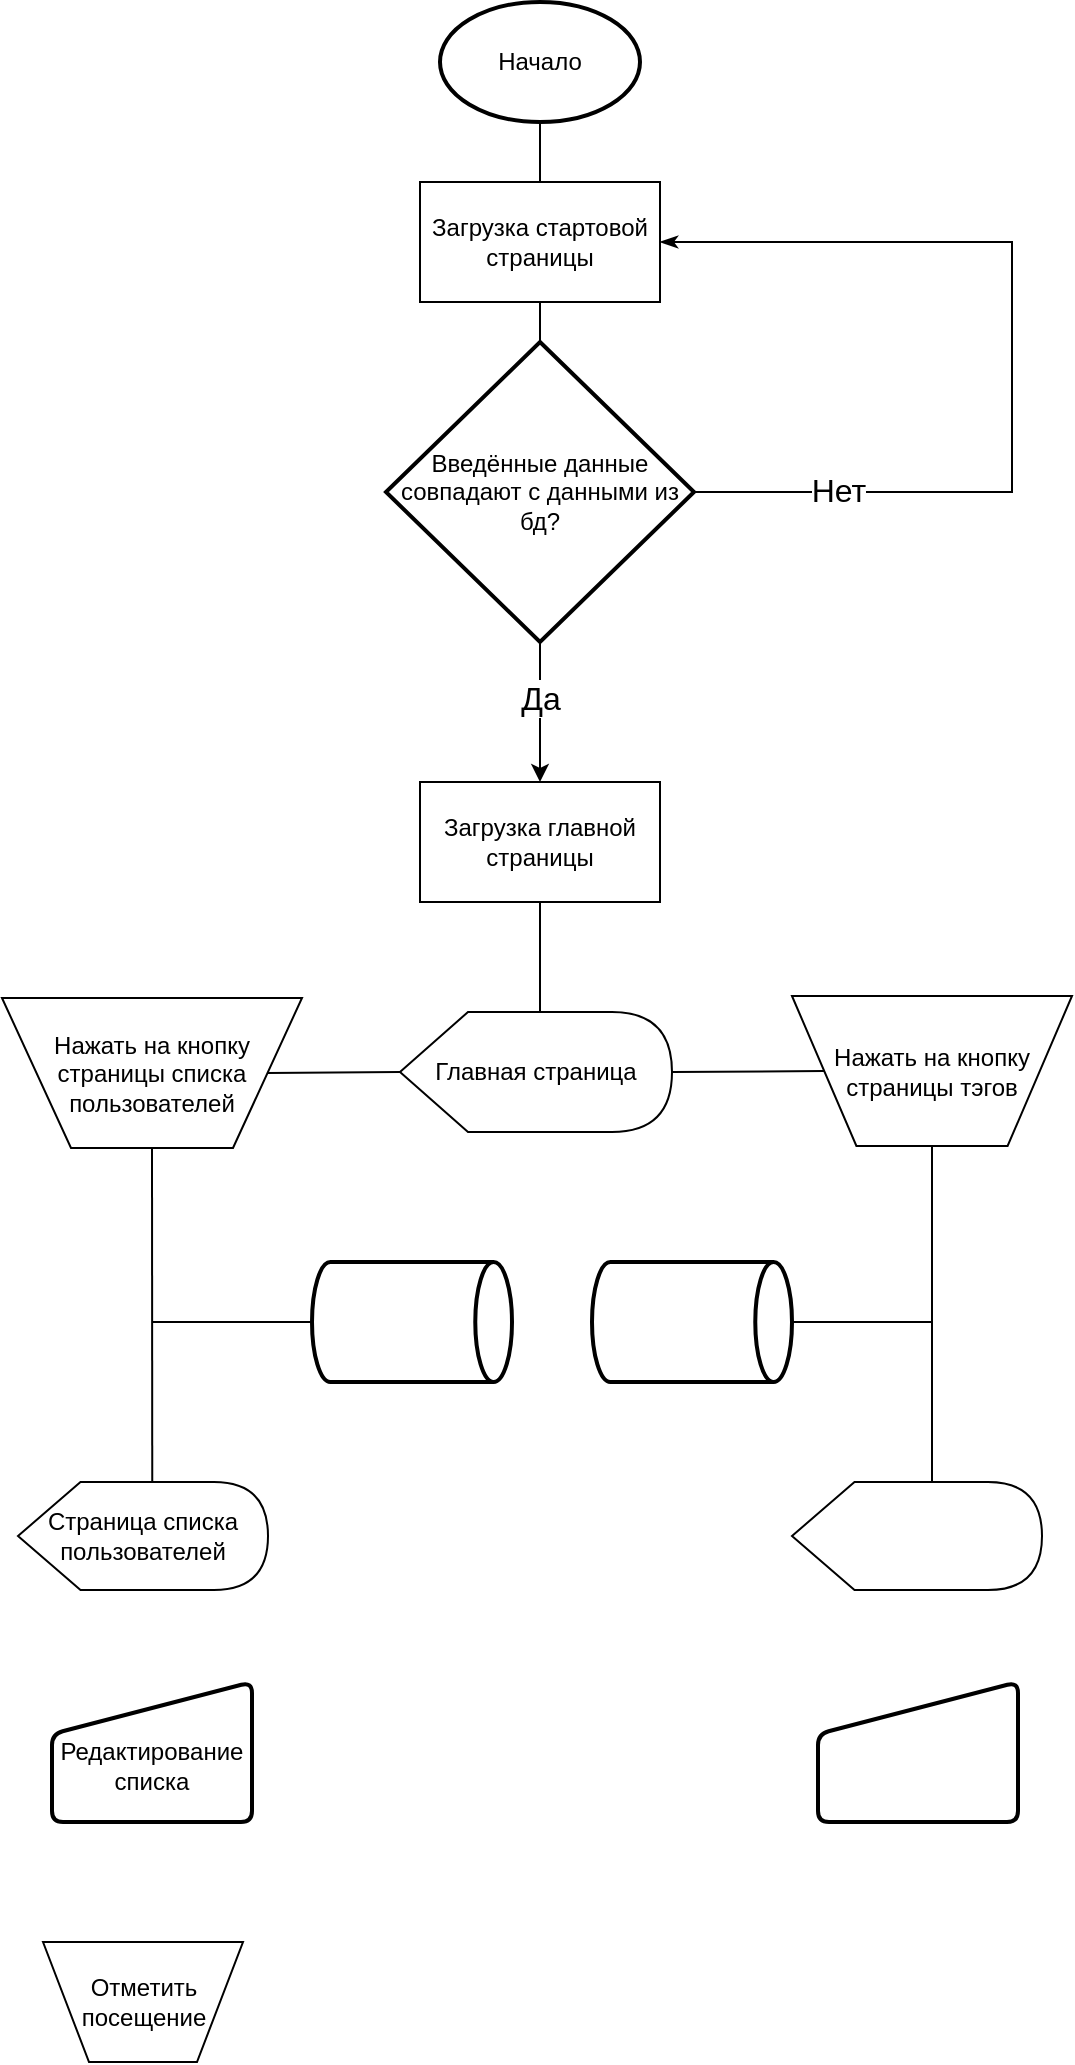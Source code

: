 <mxfile version="24.7.12">
  <diagram name="Страница — 1" id="DNDK22ndkqmwU-_VQPLV">
    <mxGraphModel dx="1380" dy="747" grid="1" gridSize="10" guides="1" tooltips="1" connect="1" arrows="1" fold="1" page="1" pageScale="1" pageWidth="827" pageHeight="1169" math="0" shadow="0">
      <root>
        <mxCell id="0" />
        <mxCell id="1" parent="0" />
        <mxCell id="X3hLX0CLHgd_pWzVqLk9-1" value="Начало" style="strokeWidth=2;html=1;shape=mxgraph.flowchart.start_1;whiteSpace=wrap;" vertex="1" parent="1">
          <mxGeometry x="364" y="20" width="100" height="60" as="geometry" />
        </mxCell>
        <mxCell id="X3hLX0CLHgd_pWzVqLk9-4" value="Загрузка стартовой&lt;br&gt;страницы" style="rounded=0;whiteSpace=wrap;html=1;" vertex="1" parent="1">
          <mxGeometry x="354" y="110" width="120" height="60" as="geometry" />
        </mxCell>
        <mxCell id="X3hLX0CLHgd_pWzVqLk9-5" value="" style="endArrow=none;html=1;rounded=0;entryX=0.5;entryY=1;entryDx=0;entryDy=0;entryPerimeter=0;exitX=0.5;exitY=0;exitDx=0;exitDy=0;" edge="1" parent="1" source="X3hLX0CLHgd_pWzVqLk9-4" target="X3hLX0CLHgd_pWzVqLk9-1">
          <mxGeometry width="50" height="50" relative="1" as="geometry">
            <mxPoint x="600" y="150" as="sourcePoint" />
            <mxPoint x="600" y="80" as="targetPoint" />
          </mxGeometry>
        </mxCell>
        <mxCell id="X3hLX0CLHgd_pWzVqLk9-6" value="Введённые данные совпадают с данными из бд?" style="strokeWidth=2;html=1;shape=mxgraph.flowchart.decision;whiteSpace=wrap;" vertex="1" parent="1">
          <mxGeometry x="337" y="190" width="154" height="150" as="geometry" />
        </mxCell>
        <mxCell id="X3hLX0CLHgd_pWzVqLk9-7" value="" style="endArrow=none;html=1;rounded=0;entryX=0.5;entryY=1;entryDx=0;entryDy=0;exitX=0.5;exitY=0;exitDx=0;exitDy=0;exitPerimeter=0;" edge="1" parent="1" source="X3hLX0CLHgd_pWzVqLk9-6" target="X3hLX0CLHgd_pWzVqLk9-4">
          <mxGeometry width="50" height="50" relative="1" as="geometry">
            <mxPoint x="400" y="380" as="sourcePoint" />
            <mxPoint x="450" y="330" as="targetPoint" />
          </mxGeometry>
        </mxCell>
        <mxCell id="X3hLX0CLHgd_pWzVqLk9-10" value="" style="endArrow=classicThin;html=1;rounded=0;exitX=1;exitY=0.5;exitDx=0;exitDy=0;exitPerimeter=0;strokeWidth=1;edgeStyle=orthogonalEdgeStyle;entryX=1;entryY=0.5;entryDx=0;entryDy=0;fontSize=16;startArrow=none;startFill=0;endFill=1;" edge="1" parent="1" source="X3hLX0CLHgd_pWzVqLk9-6" target="X3hLX0CLHgd_pWzVqLk9-4">
          <mxGeometry width="50" height="50" relative="1" as="geometry">
            <mxPoint x="560" y="270" as="sourcePoint" />
            <mxPoint x="640" y="265" as="targetPoint" />
            <Array as="points">
              <mxPoint x="650" y="265" />
              <mxPoint x="650" y="140" />
            </Array>
          </mxGeometry>
        </mxCell>
        <mxCell id="X3hLX0CLHgd_pWzVqLk9-14" value="Нет" style="edgeLabel;html=1;align=center;verticalAlign=middle;resizable=0;points=[];fontSize=16;" vertex="1" connectable="0" parent="X3hLX0CLHgd_pWzVqLk9-10">
          <mxGeometry x="-0.687" y="1" relative="1" as="geometry">
            <mxPoint as="offset" />
          </mxGeometry>
        </mxCell>
        <mxCell id="X3hLX0CLHgd_pWzVqLk9-20" value="Загрузка главной страницы" style="rounded=0;whiteSpace=wrap;html=1;" vertex="1" parent="1">
          <mxGeometry x="354" y="410" width="120" height="60" as="geometry" />
        </mxCell>
        <mxCell id="X3hLX0CLHgd_pWzVqLk9-21" value="" style="endArrow=classic;html=1;rounded=0;exitX=0.5;exitY=1;exitDx=0;exitDy=0;exitPerimeter=0;entryX=0.5;entryY=0;entryDx=0;entryDy=0;endFill=1;" edge="1" parent="1" source="X3hLX0CLHgd_pWzVqLk9-6" target="X3hLX0CLHgd_pWzVqLk9-20">
          <mxGeometry width="50" height="50" relative="1" as="geometry">
            <mxPoint x="400" y="380" as="sourcePoint" />
            <mxPoint x="450" y="330" as="targetPoint" />
          </mxGeometry>
        </mxCell>
        <mxCell id="X3hLX0CLHgd_pWzVqLk9-22" value="Да" style="edgeLabel;html=1;align=center;verticalAlign=middle;resizable=0;points=[];fontSize=16;" vertex="1" connectable="0" parent="X3hLX0CLHgd_pWzVqLk9-21">
          <mxGeometry x="-0.2" relative="1" as="geometry">
            <mxPoint as="offset" />
          </mxGeometry>
        </mxCell>
        <mxCell id="X3hLX0CLHgd_pWzVqLk9-24" value="Главная страница" style="shape=display;whiteSpace=wrap;html=1;" vertex="1" parent="1">
          <mxGeometry x="344" y="525" width="136" height="60" as="geometry" />
        </mxCell>
        <mxCell id="X3hLX0CLHgd_pWzVqLk9-25" value="" style="endArrow=none;html=1;rounded=0;exitX=0.5;exitY=1;exitDx=0;exitDy=0;entryX=0;entryY=0;entryDx=70;entryDy=0;entryPerimeter=0;" edge="1" parent="1" target="X3hLX0CLHgd_pWzVqLk9-24">
          <mxGeometry width="50" height="50" relative="1" as="geometry">
            <mxPoint x="414" y="470" as="sourcePoint" />
            <mxPoint x="416" y="525" as="targetPoint" />
          </mxGeometry>
        </mxCell>
        <mxCell id="X3hLX0CLHgd_pWzVqLk9-26" value="Нажать на кнопку страницы списка пользователей" style="verticalLabelPosition=middle;verticalAlign=middle;html=1;shape=trapezoid;perimeter=trapezoidPerimeter;whiteSpace=wrap;size=0.23;arcSize=10;flipV=1;labelPosition=center;align=center;" vertex="1" parent="1">
          <mxGeometry x="145" y="518" width="150" height="75" as="geometry" />
        </mxCell>
        <mxCell id="X3hLX0CLHgd_pWzVqLk9-27" value="Нажать на кнопку страницы тэгов" style="verticalLabelPosition=middle;verticalAlign=middle;html=1;shape=trapezoid;perimeter=trapezoidPerimeter;whiteSpace=wrap;size=0.23;arcSize=10;flipV=1;labelPosition=center;align=center;" vertex="1" parent="1">
          <mxGeometry x="540" y="517" width="140" height="75" as="geometry" />
        </mxCell>
        <mxCell id="X3hLX0CLHgd_pWzVqLk9-28" value="" style="endArrow=none;html=1;rounded=0;entryX=0;entryY=0.5;entryDx=0;entryDy=0;entryPerimeter=0;exitX=1;exitY=0.5;exitDx=0;exitDy=0;" edge="1" parent="1" source="X3hLX0CLHgd_pWzVqLk9-26" target="X3hLX0CLHgd_pWzVqLk9-24">
          <mxGeometry width="50" height="50" relative="1" as="geometry">
            <mxPoint x="240" y="770" as="sourcePoint" />
            <mxPoint x="290" y="720" as="targetPoint" />
          </mxGeometry>
        </mxCell>
        <mxCell id="X3hLX0CLHgd_pWzVqLk9-29" value="" style="endArrow=none;html=1;rounded=0;entryX=0;entryY=0.5;entryDx=0;entryDy=0;exitX=1;exitY=0.5;exitDx=0;exitDy=0;exitPerimeter=0;" edge="1" parent="1" source="X3hLX0CLHgd_pWzVqLk9-24" target="X3hLX0CLHgd_pWzVqLk9-27">
          <mxGeometry width="50" height="50" relative="1" as="geometry">
            <mxPoint x="450" y="760" as="sourcePoint" />
            <mxPoint x="500" y="710" as="targetPoint" />
          </mxGeometry>
        </mxCell>
        <mxCell id="X3hLX0CLHgd_pWzVqLk9-30" value="Страница списка пользователей" style="shape=display;whiteSpace=wrap;html=1;" vertex="1" parent="1">
          <mxGeometry x="153" y="760" width="125" height="54" as="geometry" />
        </mxCell>
        <mxCell id="X3hLX0CLHgd_pWzVqLk9-32" value="" style="endArrow=none;html=1;rounded=0;entryX=0.5;entryY=1;entryDx=0;entryDy=0;exitX=0.537;exitY=0.005;exitDx=0;exitDy=0;exitPerimeter=0;" edge="1" parent="1" source="X3hLX0CLHgd_pWzVqLk9-30" target="X3hLX0CLHgd_pWzVqLk9-26">
          <mxGeometry width="50" height="50" relative="1" as="geometry">
            <mxPoint x="220" y="750" as="sourcePoint" />
            <mxPoint x="135" y="620" as="targetPoint" />
          </mxGeometry>
        </mxCell>
        <mxCell id="X3hLX0CLHgd_pWzVqLk9-33" value="" style="endArrow=none;html=1;rounded=0;entryX=0.5;entryY=1;entryDx=0;entryDy=0;exitX=0;exitY=0;exitDx=40;exitDy=0;exitPerimeter=0;" edge="1" parent="1" target="X3hLX0CLHgd_pWzVqLk9-27">
          <mxGeometry width="50" height="50" relative="1" as="geometry">
            <mxPoint x="610" y="762" as="sourcePoint" />
            <mxPoint x="490" y="740" as="targetPoint" />
          </mxGeometry>
        </mxCell>
        <mxCell id="X3hLX0CLHgd_pWzVqLk9-34" value="" style="strokeWidth=2;html=1;shape=mxgraph.flowchart.direct_data;whiteSpace=wrap;" vertex="1" parent="1">
          <mxGeometry x="300" y="650" width="100" height="60" as="geometry" />
        </mxCell>
        <mxCell id="X3hLX0CLHgd_pWzVqLk9-35" value="" style="strokeWidth=2;html=1;shape=mxgraph.flowchart.direct_data;whiteSpace=wrap;" vertex="1" parent="1">
          <mxGeometry x="440" y="650" width="100" height="60" as="geometry" />
        </mxCell>
        <mxCell id="X3hLX0CLHgd_pWzVqLk9-37" value="" style="endArrow=none;html=1;rounded=0;entryX=0;entryY=0.5;entryDx=0;entryDy=0;entryPerimeter=0;" edge="1" parent="1" target="X3hLX0CLHgd_pWzVqLk9-34">
          <mxGeometry width="50" height="50" relative="1" as="geometry">
            <mxPoint x="220" y="680" as="sourcePoint" />
            <mxPoint x="266" y="680" as="targetPoint" />
          </mxGeometry>
        </mxCell>
        <mxCell id="X3hLX0CLHgd_pWzVqLk9-38" value="" style="endArrow=none;html=1;rounded=0;exitX=1;exitY=0.5;exitDx=0;exitDy=0;exitPerimeter=0;" edge="1" parent="1" source="X3hLX0CLHgd_pWzVqLk9-35">
          <mxGeometry width="50" height="50" relative="1" as="geometry">
            <mxPoint x="500" y="830" as="sourcePoint" />
            <mxPoint x="610" y="680" as="targetPoint" />
          </mxGeometry>
        </mxCell>
        <mxCell id="X3hLX0CLHgd_pWzVqLk9-39" value="" style="shape=display;whiteSpace=wrap;html=1;" vertex="1" parent="1">
          <mxGeometry x="540" y="760" width="125" height="54" as="geometry" />
        </mxCell>
        <mxCell id="X3hLX0CLHgd_pWzVqLk9-40" value="&lt;br&gt;Редактирование списка" style="html=1;strokeWidth=2;shape=manualInput;whiteSpace=wrap;rounded=1;size=26;arcSize=11;" vertex="1" parent="1">
          <mxGeometry x="170" y="860" width="100" height="70" as="geometry" />
        </mxCell>
        <mxCell id="X3hLX0CLHgd_pWzVqLk9-41" value="" style="html=1;strokeWidth=2;shape=manualInput;whiteSpace=wrap;rounded=1;size=26;arcSize=11;" vertex="1" parent="1">
          <mxGeometry x="553" y="860" width="100" height="70" as="geometry" />
        </mxCell>
        <mxCell id="X3hLX0CLHgd_pWzVqLk9-42" value="Отметить посещение" style="verticalLabelPosition=middle;verticalAlign=middle;html=1;shape=trapezoid;perimeter=trapezoidPerimeter;whiteSpace=wrap;size=0.23;arcSize=10;flipV=1;labelPosition=center;align=center;" vertex="1" parent="1">
          <mxGeometry x="165.5" y="990" width="100" height="60" as="geometry" />
        </mxCell>
      </root>
    </mxGraphModel>
  </diagram>
</mxfile>
